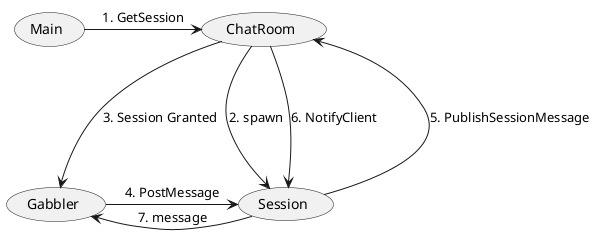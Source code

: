 @startuml
(Main) -r-> (ChatRoom) : 1. GetSession
(ChatRoom) --> (Session) : 2. spawn
(ChatRoom) --> (Gabbler) : 3. Session Granted
(Gabbler) -> (Session)  : 4. PostMessage
(Session) --> (ChatRoom) : 5. PublishSessionMessage
(ChatRoom) ---> (Session) : 6. NotifyClient
(Session) -> (Gabbler)   : 7. message
@enduml